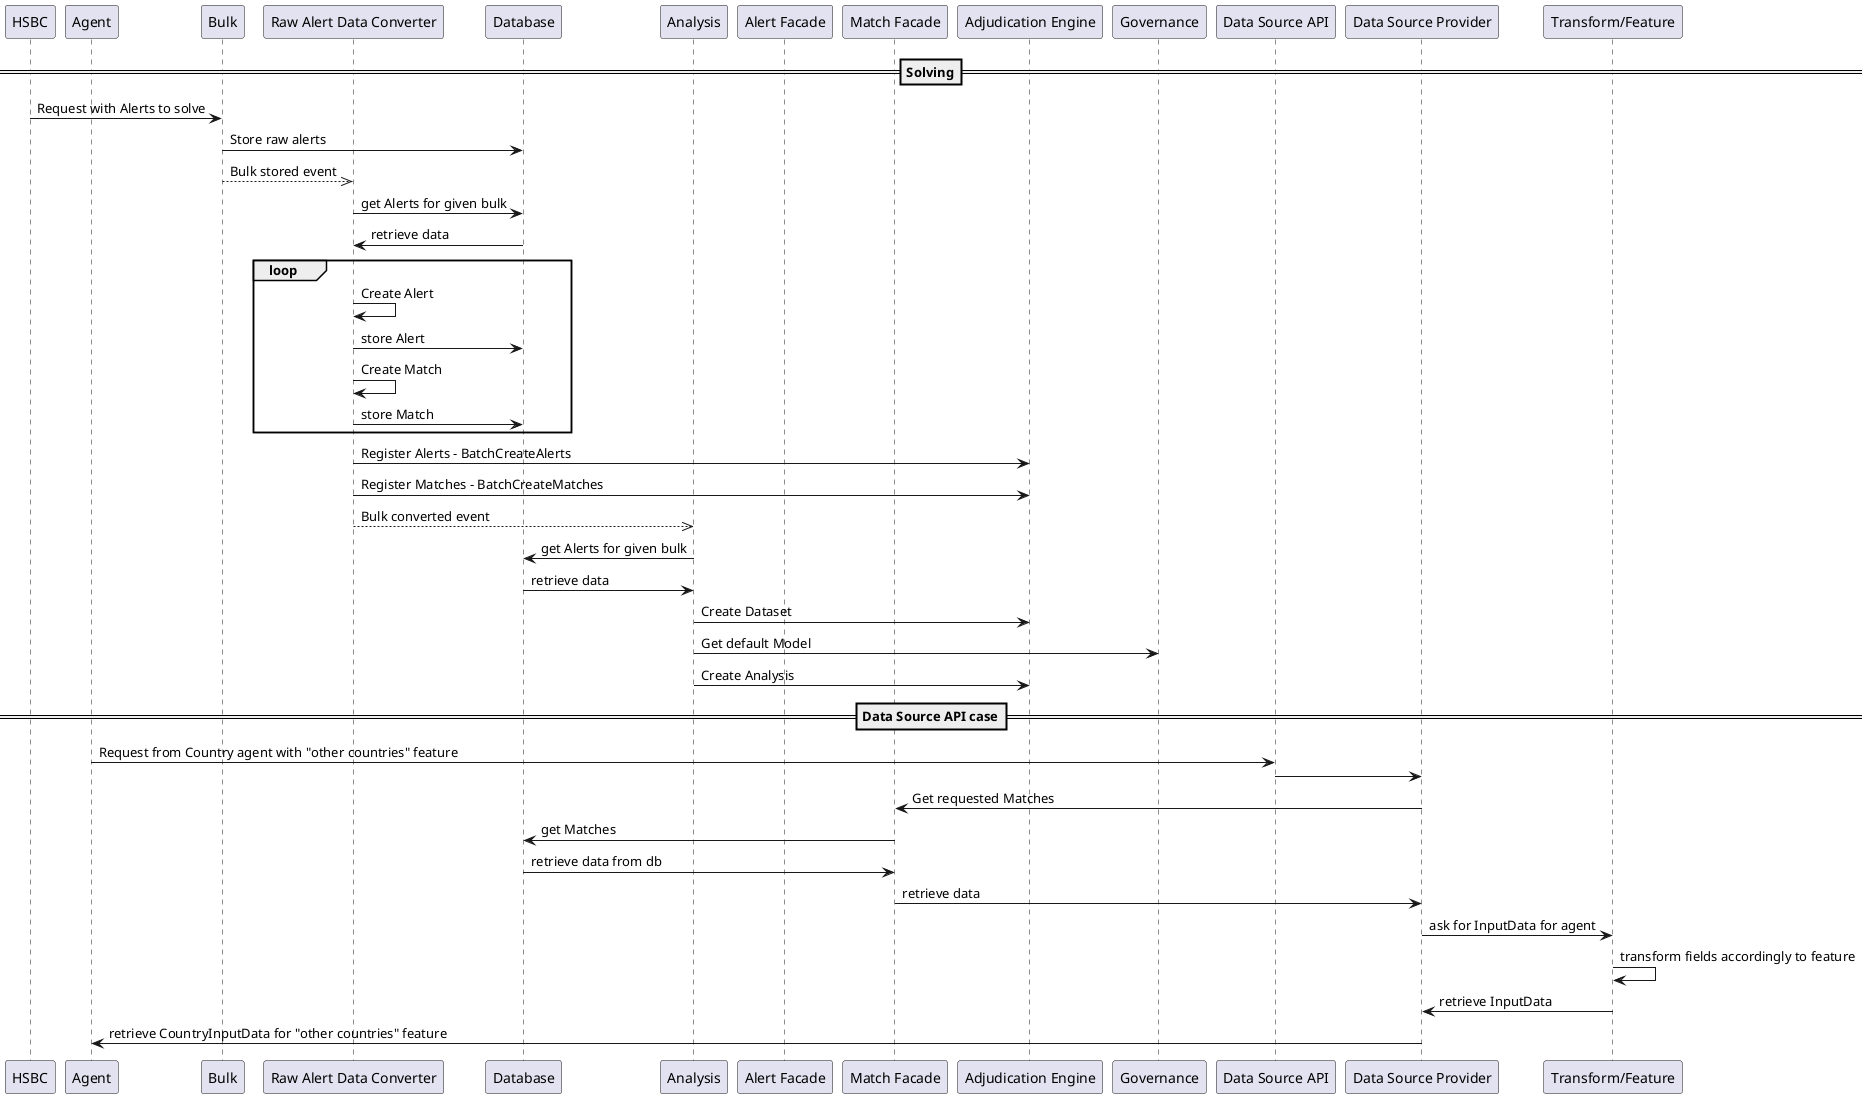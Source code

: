 @startuml

participant HSBC as a
participant Agent as j
participant Bulk as b
participant "Raw Alert Data Converter" as c
participant Database as d
participant Analysis as e
participant "Alert Facade" as f
participant "Match Facade" as g
participant "Adjudication Engine" as h
participant Governance as i


participant "Data Source API" as k
participant "Data Source Provider" as l
participant "Transform/Feature" as m

==Solving==

a -> b: Request with Alerts to solve
b -> d: Store raw alerts
b -->> c: Bulk stored event
c -> d: get Alerts for given bulk
d -> c: retrieve data
loop
    c -> c: Create Alert
    c -> d: store Alert
    c -> c: Create Match
    c -> d: store Match
end
c -> h: Register Alerts - BatchCreateAlerts
c -> h: Register Matches - BatchCreateMatches

c -->> e: Bulk converted event
'group "Can be removed"
'e -> d: get Alerts id list for given bulk
'd -> e: retrieve data
'e -> f: get Alerts data
'f -> d: ask for data
'd -> f: retrieve data
'f -> e: return data
'e -> h: Register Alerts
'e -> g: get Matches data
'g -> d: ask for data
'd -> g: retrieve data
'g -> e: return data
'e -> h: Register Matches
'end group
e -> d: get Alerts for given bulk
d -> e: retrieve data
e -> h: Create Dataset
e -> i: Get default Model
e -> h: Create Analysis

==Data Source API case==

j -> k: Request from Country agent with "other countries" feature
k -> l:
l -> g: Get requested Matches
g -> d: get Matches
d -> g: retrieve data from db
g -> l: retrieve data
l -> m: ask for InputData for agent
m -> m: transform fields accordingly to feature
m -> l: retrieve InputData
l -> j: retrieve CountryInputData for "other countries" feature


@enduml
